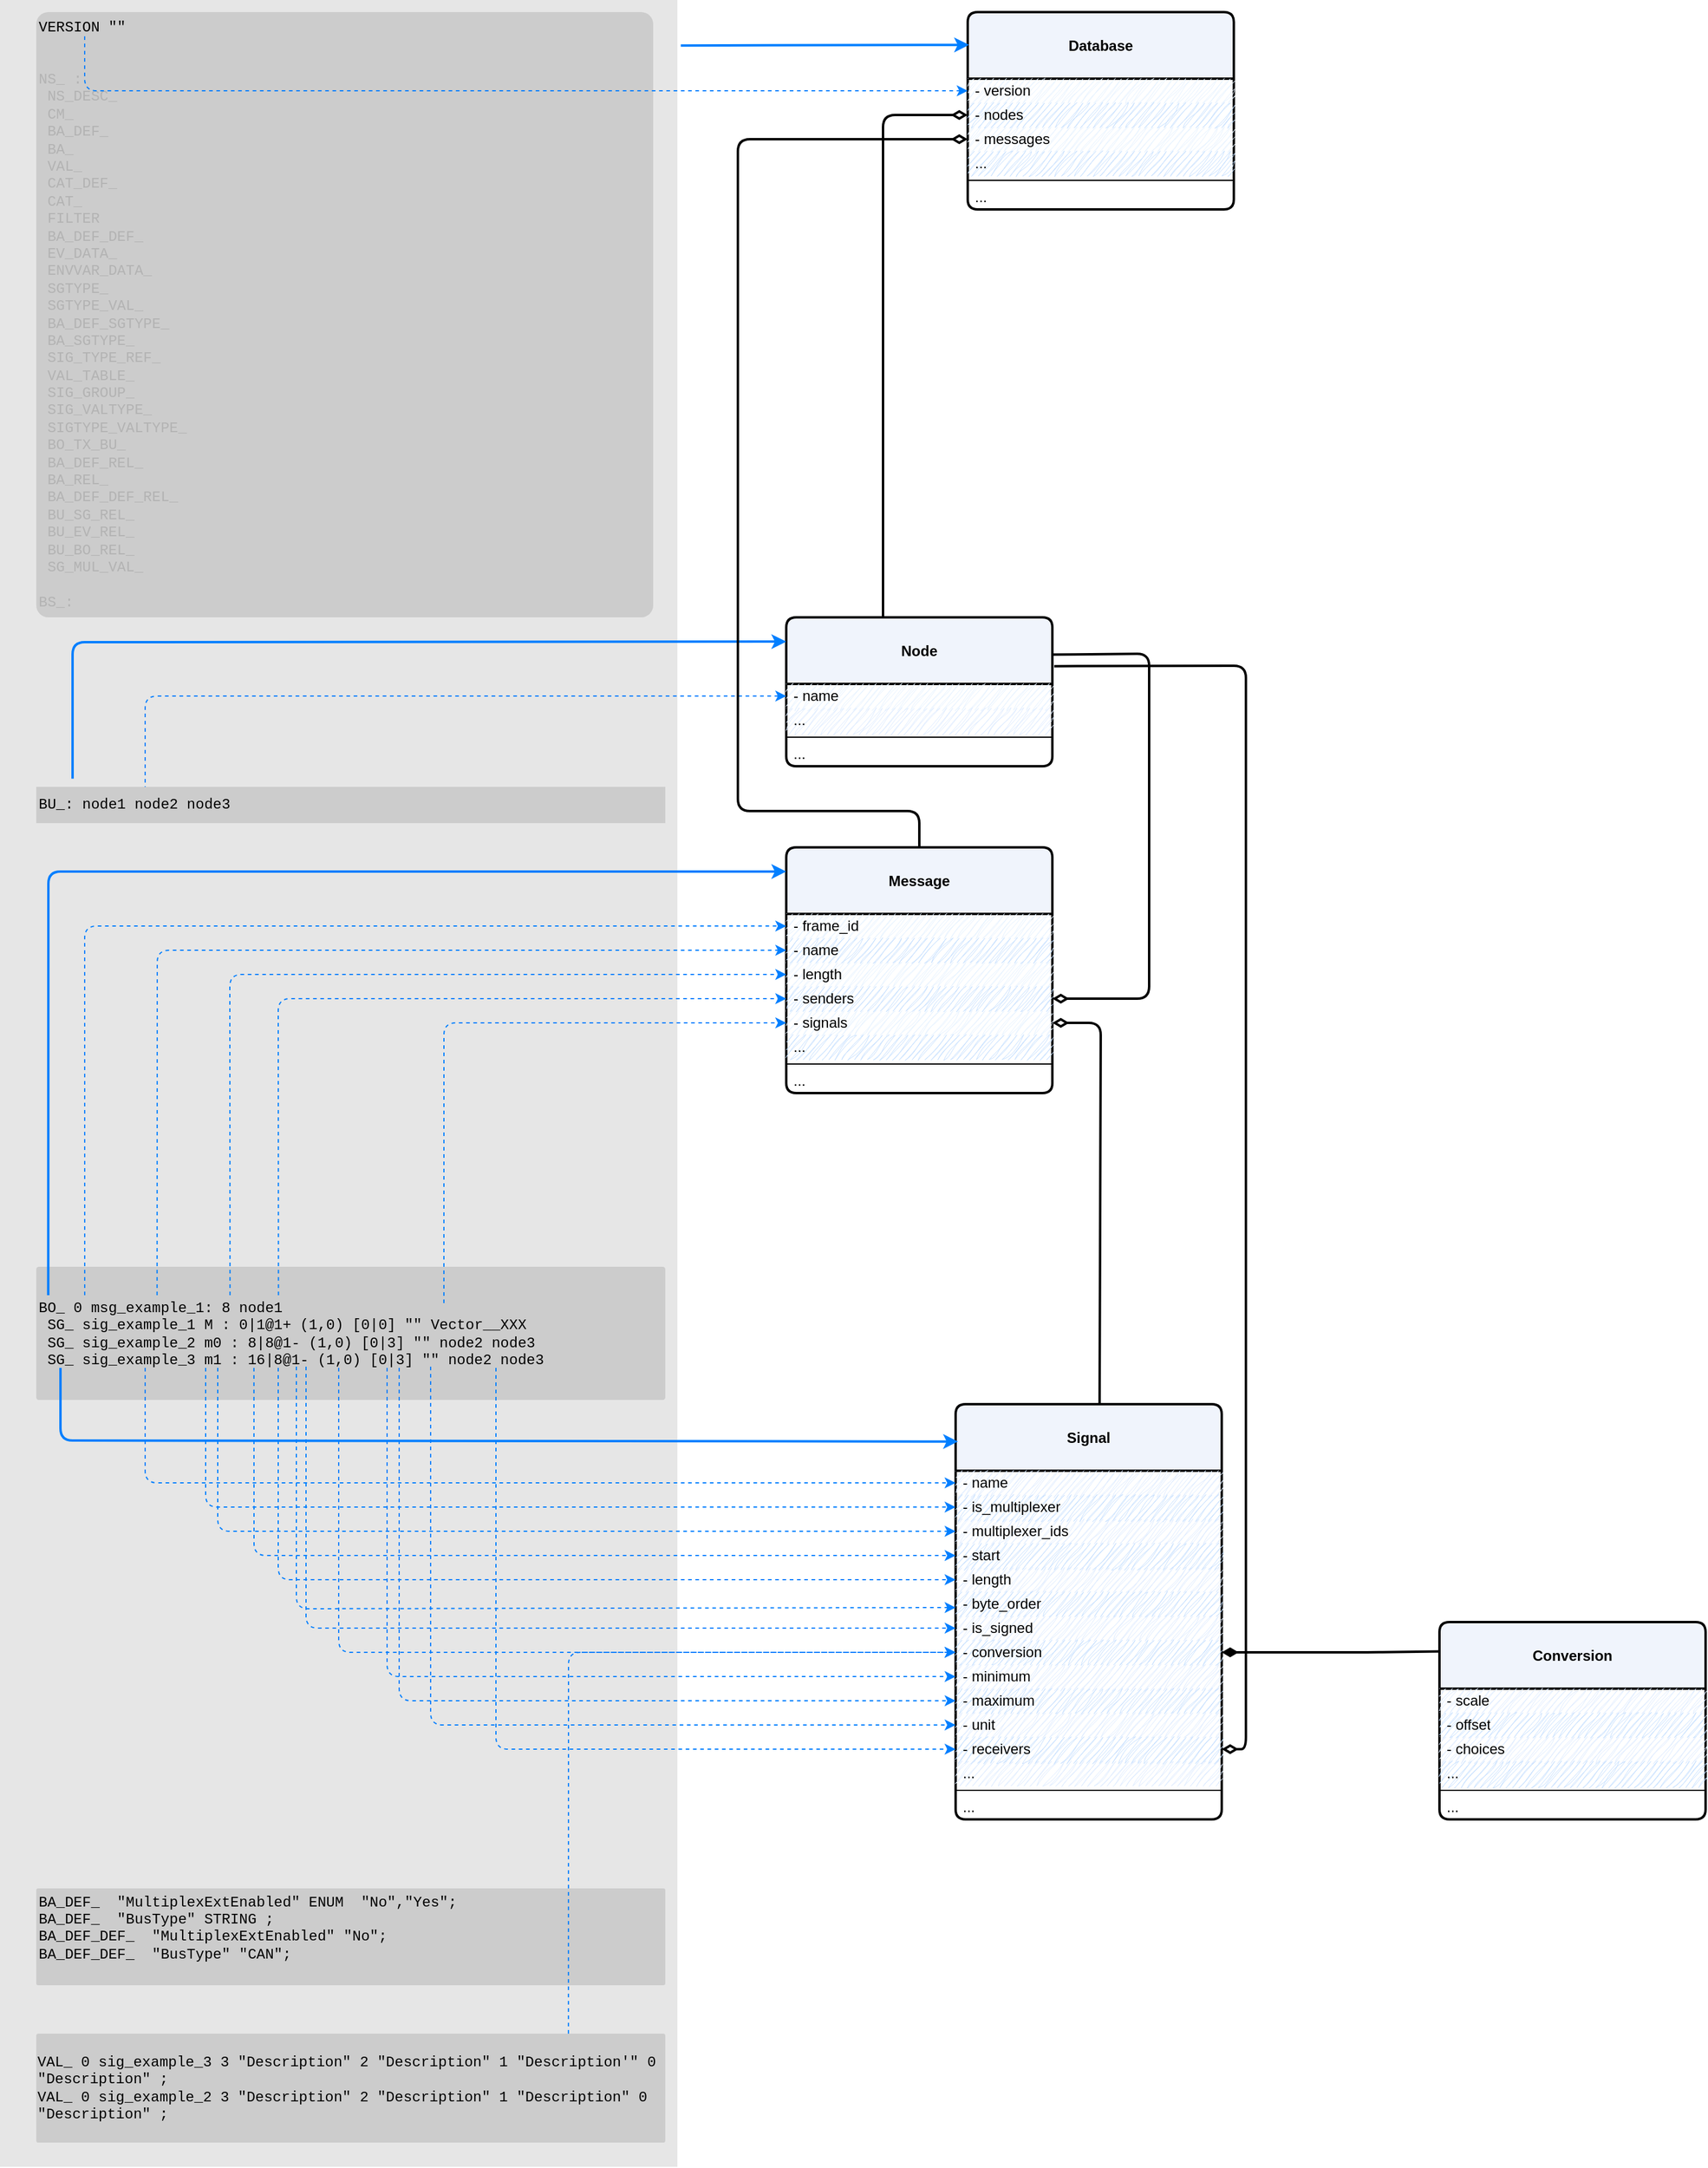 <mxfile>
    <diagram id="0CQFVA6_GC00lFm2K_Ry" name="第 1 页">
        <mxGraphModel dx="1239" dy="2498" grid="1" gridSize="10" guides="1" tooltips="1" connect="1" arrows="1" fold="1" page="1" pageScale="1" pageWidth="1169" pageHeight="1654" math="0" shadow="0">
            <root>
                <mxCell id="0"/>
                <mxCell id="1" parent="0"/>
                <mxCell id="150" value="" style="rounded=0;whiteSpace=wrap;html=1;fillColor=#E6E6E6;strokeColor=none;" vertex="1" parent="1">
                    <mxGeometry x="90" y="-310" width="560" height="1790" as="geometry"/>
                </mxCell>
                <mxCell id="94" value="&lt;div style=&quot;font-family: &amp;quot;Courier New&amp;quot;;&quot;&gt;&lt;font&gt;BO_ 0 msg_example_1: 8 node1&lt;/font&gt;&lt;/div&gt;&lt;div style=&quot;font-family: &amp;quot;Courier New&amp;quot;;&quot;&gt;&lt;font&gt;&amp;nbsp;SG_ sig_example_1 M : 0|1@1+ (1,0) [0|0] &quot;&quot;&amp;nbsp;&lt;/font&gt;&lt;span style=&quot;background-color: transparent; color: rgb(0, 0, 0);&quot;&gt;Vector__XXX&lt;/span&gt;&lt;/div&gt;&lt;div style=&quot;font-family: &amp;quot;Courier New&amp;quot;;&quot;&gt;&lt;font&gt;&amp;nbsp;SG_ sig_example_2 m0 : 8|8@1- (1,0) [0|3] &quot;&quot; node2 node3&lt;/font&gt;&lt;/div&gt;&lt;div style=&quot;font-family: &amp;quot;Courier New&amp;quot;;&quot;&gt;&lt;font&gt;&amp;nbsp;SG_ sig_example_3 m1 : 16|8@1- (1,0) [0|3] &quot;&quot; node2 node3&lt;/font&gt;&lt;/div&gt;" style="text;html=1;align=left;verticalAlign=middle;whiteSpace=wrap;rounded=1;fillColor=#CCCCCC;arcSize=2;" parent="1" vertex="1">
                    <mxGeometry x="120" y="736.5" width="520" height="110" as="geometry"/>
                </mxCell>
                <mxCell id="41" value="&lt;div&gt;&lt;br&gt;&lt;/div&gt;&lt;div&gt;&lt;b&gt;Node&lt;/b&gt;&lt;/div&gt;" style="swimlane;fontStyle=0;align=center;verticalAlign=top;childLayout=stackLayout;horizontal=1;startSize=55;horizontalStack=0;resizeParent=1;resizeParentMax=0;resizeLast=0;collapsible=0;marginBottom=0;html=1;whiteSpace=wrap;arcSize=5;rounded=1;strokeWidth=2;fillColor=#F0F4FC;" parent="1" vertex="1">
                    <mxGeometry x="740" y="200" width="220" height="123" as="geometry"/>
                </mxCell>
                <mxCell id="43" value="- name" style="text;html=1;strokeColor=none;fillColor=#E5F2FF;align=left;verticalAlign=middle;spacingLeft=4;spacingRight=4;overflow=hidden;rotatable=0;points=[[0,0.5],[1,0.5]];portConstraint=eastwest;whiteSpace=wrap;sketch=1;curveFitting=1;jiggle=2;" parent="41" vertex="1">
                    <mxGeometry y="55" width="220" height="20" as="geometry"/>
                </mxCell>
                <mxCell id="45" value="..." style="text;html=1;strokeColor=none;fillColor=#DDEBFF;align=left;verticalAlign=middle;spacingLeft=4;spacingRight=4;overflow=hidden;rotatable=0;points=[[0,0.5],[1,0.5]];portConstraint=eastwest;whiteSpace=wrap;sketch=1;curveFitting=1;jiggle=2;" parent="41" vertex="1">
                    <mxGeometry y="75" width="220" height="20" as="geometry"/>
                </mxCell>
                <mxCell id="46" value="" style="line;strokeWidth=1;fillColor=none;align=left;verticalAlign=middle;spacingTop=-1;spacingLeft=3;spacingRight=3;rotatable=0;labelPosition=right;points=[];portConstraint=eastwest;" parent="41" vertex="1">
                    <mxGeometry y="95" width="220" height="8" as="geometry"/>
                </mxCell>
                <mxCell id="48" value="..." style="text;html=1;strokeColor=none;fillColor=none;align=left;verticalAlign=middle;spacingLeft=4;spacingRight=4;overflow=hidden;rotatable=0;points=[[0,0.5],[1,0.5]];portConstraint=eastwest;whiteSpace=wrap;" parent="41" vertex="1">
                    <mxGeometry y="103" width="220" height="20" as="geometry"/>
                </mxCell>
                <mxCell id="50" value="&lt;div&gt;&lt;b&gt;&lt;br&gt;&lt;/b&gt;&lt;/div&gt;&lt;b&gt;Message&lt;/b&gt;" style="swimlane;fontStyle=0;align=center;verticalAlign=top;childLayout=stackLayout;horizontal=1;startSize=55;horizontalStack=0;resizeParent=1;resizeParentMax=0;resizeLast=0;collapsible=0;marginBottom=0;html=1;whiteSpace=wrap;rounded=1;arcSize=5;strokeWidth=2;fillColor=#F0F4FC;" parent="1" vertex="1">
                    <mxGeometry x="740" y="390" width="220" height="203" as="geometry"/>
                </mxCell>
                <mxCell id="71" value="- frame_id" style="text;html=1;strokeColor=none;fillColor=#E5F2FF;align=left;verticalAlign=middle;spacingLeft=4;spacingRight=4;overflow=hidden;rotatable=0;points=[[0,0.5],[1,0.5]];portConstraint=eastwest;whiteSpace=wrap;sketch=1;curveFitting=1;jiggle=2;" parent="50" vertex="1">
                    <mxGeometry y="55" width="220" height="20" as="geometry"/>
                </mxCell>
                <mxCell id="78" value="- name" style="text;html=1;strokeColor=none;fillColor=#C4DFFF;align=left;verticalAlign=middle;spacingLeft=4;spacingRight=4;overflow=hidden;rotatable=0;points=[[0,0.5],[1,0.5]];portConstraint=eastwest;whiteSpace=wrap;sketch=1;curveFitting=1;jiggle=2;" parent="50" vertex="1">
                    <mxGeometry y="75" width="220" height="20" as="geometry"/>
                </mxCell>
                <mxCell id="81" value="- length" style="text;html=1;strokeColor=none;fillColor=#E5F2FF;align=left;verticalAlign=middle;spacingLeft=4;spacingRight=4;overflow=hidden;rotatable=0;points=[[0,0.5],[1,0.5]];portConstraint=eastwest;whiteSpace=wrap;sketch=1;curveFitting=1;jiggle=2;" parent="50" vertex="1">
                    <mxGeometry y="95" width="220" height="20" as="geometry"/>
                </mxCell>
                <mxCell id="83" value="- senders" style="text;html=1;strokeColor=none;fillColor=#C4DFFF;align=left;verticalAlign=middle;spacingLeft=4;spacingRight=4;overflow=hidden;rotatable=0;points=[[0,0.5],[1,0.5]];portConstraint=eastwest;whiteSpace=wrap;sketch=1;curveFitting=1;jiggle=2;" parent="50" vertex="1">
                    <mxGeometry y="115" width="220" height="20" as="geometry"/>
                </mxCell>
                <mxCell id="52" value="- signals" style="text;html=1;strokeColor=none;fillColor=#E5F2FF;align=left;verticalAlign=middle;spacingLeft=4;spacingRight=4;overflow=hidden;rotatable=0;points=[[0,0.5],[1,0.5]];portConstraint=eastwest;whiteSpace=wrap;sketch=1;curveFitting=1;jiggle=2;" parent="50" vertex="1">
                    <mxGeometry y="135" width="220" height="20" as="geometry"/>
                </mxCell>
                <mxCell id="54" value="..." style="text;html=1;strokeColor=none;fillColor=#C4DFFF;align=left;verticalAlign=middle;spacingLeft=4;spacingRight=4;overflow=hidden;rotatable=0;points=[[0,0.5],[1,0.5]];portConstraint=eastwest;whiteSpace=wrap;sketch=1;curveFitting=1;jiggle=2;" parent="50" vertex="1">
                    <mxGeometry y="155" width="220" height="20" as="geometry"/>
                </mxCell>
                <mxCell id="55" value="" style="line;strokeWidth=1;fillColor=none;align=left;verticalAlign=middle;spacingTop=-1;spacingLeft=3;spacingRight=3;rotatable=0;labelPosition=right;points=[];portConstraint=eastwest;" parent="50" vertex="1">
                    <mxGeometry y="175" width="220" height="8" as="geometry"/>
                </mxCell>
                <mxCell id="57" value="..." style="text;html=1;strokeColor=none;fillColor=none;align=left;verticalAlign=middle;spacingLeft=4;spacingRight=4;overflow=hidden;rotatable=0;points=[[0,0.5],[1,0.5]];portConstraint=eastwest;whiteSpace=wrap;" parent="50" vertex="1">
                    <mxGeometry y="183" width="220" height="20" as="geometry"/>
                </mxCell>
                <mxCell id="59" value="&lt;div&gt;&lt;br&gt;&lt;/div&gt;&lt;b&gt;Signal&lt;/b&gt;" style="swimlane;fontStyle=0;align=center;verticalAlign=top;childLayout=stackLayout;horizontal=1;startSize=55;horizontalStack=0;resizeParent=1;resizeParentMax=0;resizeLast=0;collapsible=0;marginBottom=0;html=1;whiteSpace=wrap;arcSize=5;rounded=1;strokeWidth=2;fillColor=#F0F4FC;" parent="1" vertex="1">
                    <mxGeometry x="880" y="850" width="220" height="343" as="geometry"/>
                </mxCell>
                <mxCell id="61" value="- name" style="text;html=1;strokeColor=none;fillColor=#DDEBFF;align=left;verticalAlign=middle;spacingLeft=4;spacingRight=4;overflow=hidden;rotatable=0;points=[[0,0.5],[1,0.5]];portConstraint=eastwest;whiteSpace=wrap;sketch=1;curveFitting=1;jiggle=2;" parent="59" vertex="1">
                    <mxGeometry y="55" width="220" height="20" as="geometry"/>
                </mxCell>
                <mxCell id="87" value="- is_multiplexer" style="text;html=1;strokeColor=none;fillColor=#C4DFFF;align=left;verticalAlign=middle;spacingLeft=4;spacingRight=4;overflow=hidden;rotatable=0;points=[[0,0.5],[1,0.5]];portConstraint=eastwest;whiteSpace=wrap;sketch=1;curveFitting=1;jiggle=2;" parent="59" vertex="1">
                    <mxGeometry y="75" width="220" height="20" as="geometry"/>
                </mxCell>
                <mxCell id="107" value="- multiplexer_ids" style="text;html=1;strokeColor=none;fillColor=#DDEBFF;align=left;verticalAlign=middle;spacingLeft=4;spacingRight=4;overflow=hidden;rotatable=0;points=[[0,0.5],[1,0.5]];portConstraint=eastwest;whiteSpace=wrap;sketch=1;curveFitting=1;jiggle=2;" parent="59" vertex="1">
                    <mxGeometry y="95" width="220" height="20" as="geometry"/>
                </mxCell>
                <mxCell id="90" value="- start" style="text;html=1;strokeColor=none;fillColor=#C4DFFF;align=left;verticalAlign=middle;spacingLeft=4;spacingRight=4;overflow=hidden;rotatable=0;points=[[0,0.5],[1,0.5]];portConstraint=eastwest;whiteSpace=wrap;sketch=1;curveFitting=1;jiggle=2;" parent="59" vertex="1">
                    <mxGeometry y="115" width="220" height="20" as="geometry"/>
                </mxCell>
                <mxCell id="89" value="- length" style="text;html=1;strokeColor=none;fillColor=#DDEBFF;align=left;verticalAlign=middle;spacingLeft=4;spacingRight=4;overflow=hidden;rotatable=0;points=[[0,0.5],[1,0.5]];portConstraint=eastwest;whiteSpace=wrap;sketch=1;curveFitting=1;jiggle=2;" parent="59" vertex="1">
                    <mxGeometry y="135" width="220" height="20" as="geometry"/>
                </mxCell>
                <mxCell id="88" value="- byte_order" style="text;html=1;strokeColor=none;fillColor=#C4DFFF;align=left;verticalAlign=middle;spacingLeft=4;spacingRight=4;overflow=hidden;rotatable=0;points=[[0,0.5],[1,0.5]];portConstraint=eastwest;whiteSpace=wrap;sketch=1;curveFitting=1;jiggle=2;" parent="59" vertex="1">
                    <mxGeometry y="155" width="220" height="20" as="geometry"/>
                </mxCell>
                <mxCell id="91" value="- is_signed" style="text;html=1;strokeColor=none;fillColor=#DDEBFF;align=left;verticalAlign=middle;spacingLeft=4;spacingRight=4;overflow=hidden;rotatable=0;points=[[0,0.5],[1,0.5]];portConstraint=eastwest;whiteSpace=wrap;sketch=1;curveFitting=1;jiggle=2;" parent="59" vertex="1">
                    <mxGeometry y="175" width="220" height="20" as="geometry"/>
                </mxCell>
                <mxCell id="102" value="- conversion" style="text;html=1;strokeColor=none;fillColor=#C4DFFF;align=left;verticalAlign=middle;spacingLeft=4;spacingRight=4;overflow=hidden;rotatable=0;points=[[0,0.5],[1,0.5]];portConstraint=eastwest;whiteSpace=wrap;sketch=1;curveFitting=1;jiggle=2;" parent="59" vertex="1">
                    <mxGeometry y="195" width="220" height="20" as="geometry"/>
                </mxCell>
                <mxCell id="100" value="- minimum" style="text;html=1;strokeColor=none;fillColor=#DDEBFF;align=left;verticalAlign=middle;spacingLeft=4;spacingRight=4;overflow=hidden;rotatable=0;points=[[0,0.5],[1,0.5]];portConstraint=eastwest;whiteSpace=wrap;sketch=1;curveFitting=1;jiggle=2;" parent="59" vertex="1">
                    <mxGeometry y="215" width="220" height="20" as="geometry"/>
                </mxCell>
                <mxCell id="99" value="- maximum" style="text;html=1;strokeColor=none;fillColor=#C4DFFF;align=left;verticalAlign=middle;spacingLeft=4;spacingRight=4;overflow=hidden;rotatable=0;points=[[0,0.5],[1,0.5]];portConstraint=eastwest;whiteSpace=wrap;sketch=1;curveFitting=1;jiggle=2;" parent="59" vertex="1">
                    <mxGeometry y="235" width="220" height="20" as="geometry"/>
                </mxCell>
                <mxCell id="118" value="- unit" style="text;html=1;strokeColor=none;fillColor=#DDEBFF;align=left;verticalAlign=middle;spacingLeft=4;spacingRight=4;overflow=hidden;rotatable=0;points=[[0,0.5],[1,0.5]];portConstraint=eastwest;whiteSpace=wrap;sketch=1;curveFitting=1;jiggle=2;" parent="59" vertex="1">
                    <mxGeometry y="255" width="220" height="20" as="geometry"/>
                </mxCell>
                <mxCell id="103" value="- receivers" style="text;html=1;strokeColor=none;fillColor=#C4DFFF;align=left;verticalAlign=middle;spacingLeft=4;spacingRight=4;overflow=hidden;rotatable=0;points=[[0,0.5],[1,0.5]];portConstraint=eastwest;whiteSpace=wrap;sketch=1;curveFitting=1;jiggle=2;" parent="59" vertex="1">
                    <mxGeometry y="275" width="220" height="20" as="geometry"/>
                </mxCell>
                <mxCell id="63" value="..." style="text;html=1;strokeColor=none;fillColor=#DDEBFF;align=left;verticalAlign=middle;spacingLeft=4;spacingRight=4;overflow=hidden;rotatable=0;points=[[0,0.5],[1,0.5]];portConstraint=eastwest;whiteSpace=wrap;sketch=1;curveFitting=1;jiggle=2;" parent="59" vertex="1">
                    <mxGeometry y="295" width="220" height="20" as="geometry"/>
                </mxCell>
                <mxCell id="64" value="" style="line;strokeWidth=1;fillColor=none;align=left;verticalAlign=middle;spacingTop=-1;spacingLeft=3;spacingRight=3;rotatable=0;labelPosition=right;points=[];portConstraint=eastwest;" parent="59" vertex="1">
                    <mxGeometry y="315" width="220" height="8" as="geometry"/>
                </mxCell>
                <mxCell id="66" value="..." style="text;html=1;strokeColor=none;fillColor=none;align=left;verticalAlign=middle;spacingLeft=4;spacingRight=4;overflow=hidden;rotatable=0;points=[[0,0.5],[1,0.5]];portConstraint=eastwest;whiteSpace=wrap;" parent="59" vertex="1">
                    <mxGeometry y="323" width="220" height="20" as="geometry"/>
                </mxCell>
                <mxCell id="74" value="" style="endArrow=classic;html=1;entryX=0;entryY=0.163;entryDx=0;entryDy=0;entryPerimeter=0;strokeWidth=2;strokeColor=#007FFF;" parent="1" target="41" edge="1">
                    <mxGeometry width="50" height="50" relative="1" as="geometry">
                        <mxPoint x="150" y="333.27" as="sourcePoint"/>
                        <mxPoint x="160" y="90.002" as="targetPoint"/>
                        <Array as="points">
                            <mxPoint x="150" y="220.5"/>
                        </Array>
                    </mxGeometry>
                </mxCell>
                <mxCell id="76" value="" style="endArrow=classic;html=1;exitX=0.019;exitY=0.214;exitDx=0;exitDy=0;exitPerimeter=0;strokeWidth=2;strokeColor=#007FFF;" parent="1" source="94" edge="1">
                    <mxGeometry width="50" height="50" relative="1" as="geometry">
                        <mxPoint x="237.5" y="658.44" as="sourcePoint"/>
                        <mxPoint x="740" y="410" as="targetPoint"/>
                        <Array as="points">
                            <mxPoint x="130" y="410"/>
                        </Array>
                    </mxGeometry>
                </mxCell>
                <mxCell id="82" value="" style="endArrow=classic;html=1;entryX=0;entryY=0.5;entryDx=0;entryDy=0;dashed=1;fontStyle=1;exitX=0.308;exitY=0.214;exitDx=0;exitDy=0;exitPerimeter=0;strokeWidth=1;strokeColor=#007FFF;" parent="1" source="94" target="81" edge="1">
                    <mxGeometry width="50" height="50" relative="1" as="geometry">
                        <mxPoint x="298" y="668.44" as="sourcePoint"/>
                        <mxPoint x="968.0" y="503.44" as="targetPoint"/>
                        <Array as="points">
                            <mxPoint x="280" y="495"/>
                        </Array>
                    </mxGeometry>
                </mxCell>
                <mxCell id="84" value="" style="endArrow=classic;html=1;entryX=0;entryY=0.5;entryDx=0;entryDy=0;dashed=1;fontStyle=1;exitX=0.385;exitY=0.214;exitDx=0;exitDy=0;exitPerimeter=0;strokeWidth=1;strokeColor=#007FFF;" parent="1" source="94" target="83" edge="1">
                    <mxGeometry width="50" height="50" relative="1" as="geometry">
                        <mxPoint x="328" y="668.44" as="sourcePoint"/>
                        <mxPoint x="968.0" y="543.44" as="targetPoint"/>
                        <Array as="points">
                            <mxPoint x="320" y="515"/>
                        </Array>
                    </mxGeometry>
                </mxCell>
                <mxCell id="96" value="&lt;div style=&quot;font-family: &amp;quot;Courier New&amp;quot;;&quot;&gt;&lt;font&gt;BA_DEF_&amp;nbsp; &quot;MultiplexExtEnabled&quot; ENUM&amp;nbsp; &quot;No&quot;,&quot;Yes&quot;;&lt;/font&gt;&lt;/div&gt;&lt;div style=&quot;font-family: &amp;quot;Courier New&amp;quot;;&quot;&gt;&lt;font&gt;BA_DEF_&amp;nbsp; &quot;BusType&quot; STRING ;&lt;/font&gt;&lt;/div&gt;&lt;div style=&quot;font-family: &amp;quot;Courier New&amp;quot;;&quot;&gt;&lt;font&gt;BA_DEF_DEF_&amp;nbsp; &quot;MultiplexExtEnabled&quot; &quot;No&quot;;&lt;/font&gt;&lt;/div&gt;&lt;div style=&quot;font-family: &amp;quot;Courier New&amp;quot;;&quot;&gt;&lt;font&gt;BA_DEF_DEF_&amp;nbsp; &quot;BusType&quot; &quot;CAN&quot;;&lt;/font&gt;&lt;/div&gt;&lt;div style=&quot;font-family: &amp;quot;Courier New&amp;quot;;&quot;&gt;&lt;br&gt;&lt;/div&gt;" style="text;html=1;align=left;verticalAlign=middle;whiteSpace=wrap;rounded=1;fillColor=#CCCCCC;arcSize=2;" parent="1" vertex="1">
                    <mxGeometry x="120" y="1250" width="520" height="80" as="geometry"/>
                </mxCell>
                <mxCell id="77" value="" style="endArrow=classic;html=1;entryX=0;entryY=0.5;entryDx=0;entryDy=0;dashed=1;exitX=0.077;exitY=0.214;exitDx=0;exitDy=0;exitPerimeter=0;strokeWidth=1;strokeColor=#007FFF;" parent="1" source="94" target="71" edge="1">
                    <mxGeometry width="50" height="50" relative="1" as="geometry">
                        <mxPoint x="178" y="668.44" as="sourcePoint"/>
                        <mxPoint x="968.0" y="463.44" as="targetPoint"/>
                        <Array as="points">
                            <mxPoint x="160" y="455"/>
                        </Array>
                    </mxGeometry>
                </mxCell>
                <mxCell id="79" value="" style="endArrow=classic;html=1;entryX=0;entryY=0.5;entryDx=0;entryDy=0;dashed=1;exitX=0.192;exitY=0.214;exitDx=0;exitDy=0;exitPerimeter=0;strokeWidth=1;strokeColor=#007FFF;" parent="1" source="94" target="78" edge="1">
                    <mxGeometry width="50" height="50" relative="1" as="geometry">
                        <mxPoint x="218" y="668.44" as="sourcePoint"/>
                        <mxPoint x="968.0" y="483.44" as="targetPoint"/>
                        <Array as="points">
                            <mxPoint x="220" y="475"/>
                        </Array>
                    </mxGeometry>
                </mxCell>
                <mxCell id="86" value="" style="endArrow=classic;html=1;entryX=0;entryY=0.5;entryDx=0;entryDy=0;dashed=1;fontStyle=1;exitX=0.648;exitY=0.273;exitDx=0;exitDy=0;exitPerimeter=0;strokeWidth=1;strokeColor=#007FFF;" parent="1" source="94" target="52" edge="1">
                    <mxGeometry width="50" height="50" relative="1" as="geometry">
                        <mxPoint x="460" y="678.44" as="sourcePoint"/>
                        <mxPoint x="782" y="545" as="targetPoint"/>
                        <Array as="points">
                            <mxPoint x="457" y="535"/>
                        </Array>
                    </mxGeometry>
                </mxCell>
                <mxCell id="75" value="" style="endArrow=classic;html=1;entryX=0;entryY=0.5;entryDx=0;entryDy=0;dashed=1;strokeWidth=1;strokeColor=#007FFF;" parent="1" target="43" edge="1">
                    <mxGeometry width="50" height="50" relative="1" as="geometry">
                        <mxPoint x="210" y="342.5" as="sourcePoint"/>
                        <mxPoint x="100" y="236.5" as="targetPoint"/>
                        <Array as="points">
                            <mxPoint x="210" y="265"/>
                        </Array>
                    </mxGeometry>
                </mxCell>
                <mxCell id="30" value="&lt;font style=&quot;color: rgb(0, 0, 0);&quot;&gt;VERSION &quot;&quot;&lt;/font&gt;&lt;br&gt;&lt;br&gt;&lt;br&gt;NS_ :&amp;nbsp;&lt;br&gt;&amp;nbsp;NS_DESC_&lt;br&gt;&amp;nbsp;CM_&lt;br&gt;&amp;nbsp;BA_DEF_&lt;br&gt;&amp;nbsp;BA_&lt;br&gt;&amp;nbsp;VAL_&lt;br&gt;&amp;nbsp;CAT_DEF_&lt;br&gt;&amp;nbsp;CAT_&lt;br&gt;&amp;nbsp;FILTER&lt;br&gt;&amp;nbsp;BA_DEF_DEF_&lt;br&gt;&amp;nbsp;EV_DATA_&lt;br&gt;&amp;nbsp;ENVVAR_DATA_&lt;br&gt;&amp;nbsp;SGTYPE_&lt;br&gt;&amp;nbsp;SGTYPE_VAL_&lt;br&gt;&amp;nbsp;BA_DEF_SGTYPE_&lt;br&gt;&amp;nbsp;BA_SGTYPE_&lt;br&gt;&amp;nbsp;SIG_TYPE_REF_&lt;br&gt;&amp;nbsp;VAL_TABLE_&lt;br&gt;&amp;nbsp;SIG_GROUP_&lt;br&gt;&amp;nbsp;SIG_VALTYPE_&lt;br&gt;&amp;nbsp;SIGTYPE_VALTYPE_&lt;br&gt;&amp;nbsp;BO_TX_BU_&lt;br&gt;&amp;nbsp;BA_DEF_REL_&lt;br&gt;&amp;nbsp;BA_REL_&lt;br&gt;&amp;nbsp;BA_DEF_DEF_REL_&lt;br&gt;&amp;nbsp;BU_SG_REL_&lt;br&gt;&amp;nbsp;BU_EV_REL_&lt;br&gt;&amp;nbsp;BU_BO_REL_&lt;br&gt;&amp;nbsp;SG_MUL_VAL_&lt;br&gt;&lt;br&gt;BS_:" style="text;html=1;align=left;verticalAlign=middle;whiteSpace=wrap;rounded=1;fillColor=#CCCCCC;glass=0;shadow=0;strokeColor=none;fontFamily=Courier New;fontColor=#B3B3B3;arcSize=2;" parent="1" vertex="1">
                    <mxGeometry x="120" y="-300" width="510" height="500" as="geometry"/>
                </mxCell>
                <mxCell id="92" value="BU_: node1 node2 node3" style="text;html=1;align=left;verticalAlign=middle;whiteSpace=wrap;rounded=0;fillColor=#CCCCCC;fontFamily=Courier New;arcSize=2;" parent="1" vertex="1">
                    <mxGeometry x="120" y="340" width="520" height="30" as="geometry"/>
                </mxCell>
                <mxCell id="104" value="" style="endArrow=classic;html=1;exitX=0.019;exitY=0.214;exitDx=0;exitDy=0;exitPerimeter=0;strokeWidth=2;strokeColor=#007FFF;entryX=0.009;entryY=0.09;entryDx=0;entryDy=0;entryPerimeter=0;" parent="1" edge="1" target="59">
                    <mxGeometry width="50" height="50" relative="1" as="geometry">
                        <mxPoint x="140" y="820" as="sourcePoint"/>
                        <mxPoint x="740" y="880" as="targetPoint"/>
                        <Array as="points">
                            <mxPoint x="140" y="880"/>
                        </Array>
                    </mxGeometry>
                </mxCell>
                <mxCell id="105" value="" style="endArrow=classic;html=1;dashed=1;fontStyle=1;entryX=0;entryY=0.5;entryDx=0;entryDy=0;strokeWidth=1;strokeColor=#007FFF;" parent="1" target="61" edge="1">
                    <mxGeometry width="50" height="50" relative="1" as="geometry">
                        <mxPoint x="210" y="820" as="sourcePoint"/>
                        <mxPoint x="560" y="860" as="targetPoint"/>
                        <Array as="points">
                            <mxPoint x="210" y="915"/>
                        </Array>
                    </mxGeometry>
                </mxCell>
                <mxCell id="106" value="" style="endArrow=classic;html=1;dashed=1;fontStyle=1;entryX=0;entryY=0.5;entryDx=0;entryDy=0;strokeWidth=1;strokeColor=#007FFF;" parent="1" target="87" edge="1">
                    <mxGeometry width="50" height="50" relative="1" as="geometry">
                        <mxPoint x="260" y="820" as="sourcePoint"/>
                        <mxPoint x="790" y="915" as="targetPoint"/>
                        <Array as="points">
                            <mxPoint x="260" y="935"/>
                        </Array>
                    </mxGeometry>
                </mxCell>
                <mxCell id="108" value="" style="endArrow=classic;html=1;dashed=1;fontStyle=1;entryX=0;entryY=0.5;entryDx=0;entryDy=0;strokeWidth=1;strokeColor=#007FFF;" parent="1" target="107" edge="1">
                    <mxGeometry width="50" height="50" relative="1" as="geometry">
                        <mxPoint x="270" y="820" as="sourcePoint"/>
                        <mxPoint x="750" y="935" as="targetPoint"/>
                        <Array as="points">
                            <mxPoint x="270" y="955"/>
                        </Array>
                    </mxGeometry>
                </mxCell>
                <mxCell id="109" value="" style="endArrow=classic;html=1;dashed=1;fontStyle=1;entryX=0;entryY=0.5;entryDx=0;entryDy=0;exitX=0.346;exitY=0.759;exitDx=0;exitDy=0;exitPerimeter=0;strokeWidth=1;strokeColor=#007FFF;" parent="1" source="94" edge="1" target="90">
                    <mxGeometry width="50" height="50" relative="1" as="geometry">
                        <mxPoint x="270" y="840" as="sourcePoint"/>
                        <mxPoint x="740" y="975" as="targetPoint"/>
                        <Array as="points">
                            <mxPoint x="300" y="975"/>
                        </Array>
                    </mxGeometry>
                </mxCell>
                <mxCell id="110" value="" style="endArrow=classic;html=1;dashed=1;fontStyle=1;entryX=0;entryY=0.5;entryDx=0;entryDy=0;exitX=0.346;exitY=0.759;exitDx=0;exitDy=0;exitPerimeter=0;strokeWidth=1;strokeColor=#007FFF;" parent="1" target="89" edge="1">
                    <mxGeometry width="50" height="50" relative="1" as="geometry">
                        <mxPoint x="320" y="820" as="sourcePoint"/>
                        <mxPoint x="760" y="975" as="targetPoint"/>
                        <Array as="points">
                            <mxPoint x="320" y="995"/>
                        </Array>
                    </mxGeometry>
                </mxCell>
                <mxCell id="111" value="" style="endArrow=classic;html=1;dashed=1;fontStyle=1;entryX=0;entryY=0.65;entryDx=0;entryDy=0;exitX=0.346;exitY=0.759;exitDx=0;exitDy=0;exitPerimeter=0;entryPerimeter=0;strokeWidth=1;strokeColor=#007FFF;" parent="1" target="88" edge="1">
                    <mxGeometry width="50" height="50" relative="1" as="geometry">
                        <mxPoint x="335" y="819" as="sourcePoint"/>
                        <mxPoint x="740" y="1014" as="targetPoint"/>
                        <Array as="points">
                            <mxPoint x="335" y="1019"/>
                        </Array>
                    </mxGeometry>
                </mxCell>
                <mxCell id="112" value="" style="endArrow=classic;html=1;dashed=1;fontStyle=1;entryX=0;entryY=0.5;entryDx=0;entryDy=0;exitX=0.346;exitY=0.759;exitDx=0;exitDy=0;exitPerimeter=0;strokeWidth=1;strokeColor=#007FFF;" parent="1" target="91" edge="1">
                    <mxGeometry width="50" height="50" relative="1" as="geometry">
                        <mxPoint x="343" y="819" as="sourcePoint"/>
                        <mxPoint x="748" y="1018" as="targetPoint"/>
                        <Array as="points">
                            <mxPoint x="343" y="1035"/>
                        </Array>
                    </mxGeometry>
                </mxCell>
                <mxCell id="114" value="" style="endArrow=classic;html=1;dashed=1;fontStyle=1;entryX=0;entryY=0.5;entryDx=0;entryDy=0;exitX=0.346;exitY=0.759;exitDx=0;exitDy=0;exitPerimeter=0;strokeWidth=1;strokeColor=#007FFF;" parent="1" target="102" edge="1">
                    <mxGeometry width="50" height="50" relative="1" as="geometry">
                        <mxPoint x="370" y="820" as="sourcePoint"/>
                        <mxPoint x="767" y="1036" as="targetPoint"/>
                        <Array as="points">
                            <mxPoint x="370" y="1055"/>
                        </Array>
                    </mxGeometry>
                </mxCell>
                <mxCell id="115" value="" style="endArrow=classic;html=1;dashed=1;fontStyle=1;entryX=0;entryY=0.5;entryDx=0;entryDy=0;exitX=0.346;exitY=0.759;exitDx=0;exitDy=0;exitPerimeter=0;strokeWidth=1;strokeColor=#007FFF;" parent="1" target="100" edge="1">
                    <mxGeometry width="50" height="50" relative="1" as="geometry">
                        <mxPoint x="410" y="820" as="sourcePoint"/>
                        <mxPoint x="780" y="1055" as="targetPoint"/>
                        <Array as="points">
                            <mxPoint x="410" y="1075"/>
                        </Array>
                    </mxGeometry>
                </mxCell>
                <mxCell id="116" value="" style="endArrow=classic;html=1;dashed=1;fontStyle=1;entryX=0;entryY=0.5;entryDx=0;entryDy=0;exitX=0.346;exitY=0.759;exitDx=0;exitDy=0;exitPerimeter=0;strokeWidth=1;strokeColor=#007FFF;" parent="1" target="99" edge="1">
                    <mxGeometry width="50" height="50" relative="1" as="geometry">
                        <mxPoint x="420" y="820" as="sourcePoint"/>
                        <mxPoint x="750" y="1075" as="targetPoint"/>
                        <Array as="points">
                            <mxPoint x="420" y="1095"/>
                        </Array>
                    </mxGeometry>
                </mxCell>
                <mxCell id="117" value="" style="endArrow=classic;html=1;dashed=1;fontStyle=1;entryX=0;entryY=0.5;entryDx=0;entryDy=0;exitX=0.346;exitY=0.759;exitDx=0;exitDy=0;exitPerimeter=0;strokeWidth=1;strokeColor=#007FFF;" parent="1" target="103" edge="1">
                    <mxGeometry width="50" height="50" relative="1" as="geometry">
                        <mxPoint x="500" y="820" as="sourcePoint"/>
                        <mxPoint x="820" y="1095" as="targetPoint"/>
                        <Array as="points">
                            <mxPoint x="500" y="1135"/>
                        </Array>
                    </mxGeometry>
                </mxCell>
                <mxCell id="119" value="" style="endArrow=classic;html=1;dashed=1;fontStyle=1;entryX=0;entryY=0.5;entryDx=0;entryDy=0;exitX=0.346;exitY=0.759;exitDx=0;exitDy=0;exitPerimeter=0;strokeWidth=1;strokeColor=#007FFF;" parent="1" target="118" edge="1">
                    <mxGeometry width="50" height="50" relative="1" as="geometry">
                        <mxPoint x="446" y="819" as="sourcePoint"/>
                        <mxPoint x="686" y="1134" as="targetPoint"/>
                        <Array as="points">
                            <mxPoint x="446" y="1115"/>
                        </Array>
                    </mxGeometry>
                </mxCell>
                <mxCell id="120" value="&lt;div style=&quot;font-family: &amp;quot;Courier New&amp;quot;; text-align: left;&quot;&gt;VAL_ 0 sig_example_3 3 &quot;Description&quot; 2 &quot;Description&quot; 1 &quot;Description&#39;&quot; 0 &quot;Description&quot; ;&lt;/div&gt;&lt;div style=&quot;font-family: &amp;quot;Courier New&amp;quot;; text-align: left;&quot;&gt;VAL_ 0 sig_example_2 3 &quot;Description&quot; 2 &quot;Description&quot; 1 &quot;Description&quot; 0 &quot;Description&quot; ;&lt;/div&gt;" style="text;html=1;align=center;verticalAlign=middle;whiteSpace=wrap;rounded=1;fillColor=#CCCCCC;arcSize=2;" parent="1" vertex="1">
                    <mxGeometry x="120" y="1370" width="520" height="90" as="geometry"/>
                </mxCell>
                <mxCell id="121" value="" style="endArrow=classic;html=1;dashed=1;fontStyle=1;entryX=0;entryY=0.5;entryDx=0;entryDy=0;exitX=0.846;exitY=0;exitDx=0;exitDy=0;exitPerimeter=0;strokeWidth=1;strokeColor=#007FFF;" parent="1" source="120" edge="1" target="102">
                    <mxGeometry width="50" height="50" relative="1" as="geometry">
                        <mxPoint x="500" y="740" as="sourcePoint"/>
                        <mxPoint x="740" y="1055" as="targetPoint"/>
                        <Array as="points">
                            <mxPoint x="560" y="1055"/>
                        </Array>
                    </mxGeometry>
                </mxCell>
                <mxCell id="122" value="" style="endArrow=none;startArrow=diamondThin;endFill=0;startFill=0;html=1;verticalAlign=bottom;labelBackgroundColor=none;strokeWidth=2;startSize=8;endSize=8;exitX=1;exitY=0.5;exitDx=0;exitDy=0;entryX=1;entryY=0.25;entryDx=0;entryDy=0;" parent="1" source="83" target="41" edge="1">
                    <mxGeometry width="160" relative="1" as="geometry">
                        <mxPoint x="990" y="520" as="sourcePoint"/>
                        <mxPoint x="1150" y="520" as="targetPoint"/>
                        <Array as="points">
                            <mxPoint x="1040" y="515"/>
                            <mxPoint x="1040" y="230"/>
                        </Array>
                    </mxGeometry>
                </mxCell>
                <mxCell id="123" value="" style="endArrow=none;startArrow=diamondThin;endFill=0;startFill=0;html=1;verticalAlign=bottom;labelBackgroundColor=none;strokeWidth=2;startSize=8;endSize=8;exitX=1;exitY=0.5;exitDx=0;exitDy=0;entryX=1.007;entryY=0.328;entryDx=0;entryDy=0;entryPerimeter=0;" parent="1" source="103" target="41" edge="1">
                    <mxGeometry width="160" relative="1" as="geometry">
                        <mxPoint x="955" y="1135" as="sourcePoint"/>
                        <mxPoint x="-40" y="200" as="targetPoint"/>
                        <Array as="points">
                            <mxPoint x="1120" y="1135"/>
                            <mxPoint x="1120" y="240"/>
                        </Array>
                    </mxGeometry>
                </mxCell>
                <mxCell id="124" value="" style="endArrow=none;startArrow=diamondThin;endFill=0;startFill=0;html=1;verticalAlign=bottom;labelBackgroundColor=none;strokeWidth=2;startSize=8;endSize=8;exitX=1;exitY=0.5;exitDx=0;exitDy=0;entryX=0.541;entryY=0.003;entryDx=0;entryDy=0;entryPerimeter=0;" parent="1" source="52" target="59" edge="1">
                    <mxGeometry width="160" relative="1" as="geometry">
                        <mxPoint x="970" y="525" as="sourcePoint"/>
                        <mxPoint x="-35" y="210" as="targetPoint"/>
                        <Array as="points">
                            <mxPoint x="1000" y="535"/>
                        </Array>
                    </mxGeometry>
                </mxCell>
                <mxCell id="132" value="&lt;div&gt;&lt;b&gt;&lt;br&gt;&lt;/b&gt;&lt;/div&gt;&lt;b&gt;Conversion&lt;/b&gt;" style="swimlane;fontStyle=0;align=center;verticalAlign=top;childLayout=stackLayout;horizontal=1;startSize=55;horizontalStack=0;resizeParent=1;resizeParentMax=0;resizeLast=0;collapsible=0;marginBottom=0;html=1;whiteSpace=wrap;arcSize=5;rounded=1;strokeWidth=2;fillColor=#F0F4FC;" parent="1" vertex="1">
                    <mxGeometry x="1280" y="1030" width="220" height="163" as="geometry"/>
                </mxCell>
                <mxCell id="133" value="- scale" style="text;html=1;strokeColor=none;fillColor=#DDEBFF;align=left;verticalAlign=middle;spacingLeft=4;spacingRight=4;overflow=hidden;rotatable=0;points=[[0,0.5],[1,0.5]];portConstraint=eastwest;whiteSpace=wrap;sketch=1;curveFitting=1;jiggle=2;" parent="132" vertex="1">
                    <mxGeometry y="55" width="220" height="20" as="geometry"/>
                </mxCell>
                <mxCell id="141" value="- offset" style="text;html=1;strokeColor=none;fillColor=#C4DFFF;align=left;verticalAlign=middle;spacingLeft=4;spacingRight=4;overflow=hidden;rotatable=0;points=[[0,0.5],[1,0.5]];portConstraint=eastwest;whiteSpace=wrap;sketch=1;curveFitting=1;jiggle=2;" parent="132" vertex="1">
                    <mxGeometry y="75" width="220" height="20" as="geometry"/>
                </mxCell>
                <mxCell id="142" value="- choices" style="text;html=1;strokeColor=none;fillColor=#DDEBFF;align=left;verticalAlign=middle;spacingLeft=4;spacingRight=4;overflow=hidden;rotatable=0;points=[[0,0.5],[1,0.5]];portConstraint=eastwest;whiteSpace=wrap;sketch=1;curveFitting=1;jiggle=2;" parent="132" vertex="1">
                    <mxGeometry y="95" width="220" height="20" as="geometry"/>
                </mxCell>
                <mxCell id="145" value="..." style="text;html=1;strokeColor=none;fillColor=#C4DFFF;align=left;verticalAlign=middle;spacingLeft=4;spacingRight=4;overflow=hidden;rotatable=0;points=[[0,0.5],[1,0.5]];portConstraint=eastwest;whiteSpace=wrap;sketch=1;curveFitting=1;jiggle=2;" parent="132" vertex="1">
                    <mxGeometry y="115" width="220" height="20" as="geometry"/>
                </mxCell>
                <mxCell id="146" value="" style="line;strokeWidth=1;fillColor=none;align=left;verticalAlign=middle;spacingTop=-1;spacingLeft=3;spacingRight=3;rotatable=0;labelPosition=right;points=[];portConstraint=eastwest;" parent="132" vertex="1">
                    <mxGeometry y="135" width="220" height="8" as="geometry"/>
                </mxCell>
                <mxCell id="147" value="..." style="text;html=1;strokeColor=none;fillColor=none;align=left;verticalAlign=middle;spacingLeft=4;spacingRight=4;overflow=hidden;rotatable=0;points=[[0,0.5],[1,0.5]];portConstraint=eastwest;whiteSpace=wrap;" parent="132" vertex="1">
                    <mxGeometry y="143" width="220" height="20" as="geometry"/>
                </mxCell>
                <mxCell id="149" value="" style="endArrow=none;startArrow=diamondThin;endFill=0;startFill=1;html=1;verticalAlign=bottom;labelBackgroundColor=none;strokeWidth=2;startSize=8;endSize=8;exitX=1;exitY=0.5;exitDx=0;exitDy=0;entryX=0;entryY=0.149;entryDx=0;entryDy=0;entryPerimeter=0;" parent="1" source="102" target="132" edge="1">
                    <mxGeometry width="160" relative="1" as="geometry">
                        <mxPoint x="990" y="1050" as="sourcePoint"/>
                        <mxPoint x="1150" y="1050" as="targetPoint"/>
                        <Array as="points">
                            <mxPoint x="1220" y="1055"/>
                        </Array>
                    </mxGeometry>
                </mxCell>
                <mxCell id="151" value="&lt;div&gt;&lt;br&gt;&lt;/div&gt;Database" style="swimlane;fontStyle=1;align=center;verticalAlign=top;childLayout=stackLayout;horizontal=1;startSize=55;horizontalStack=0;resizeParent=1;resizeParentMax=0;resizeLast=0;collapsible=0;marginBottom=0;html=1;whiteSpace=wrap;arcSize=5;rounded=1;strokeWidth=2;fillColor=#F0F4FC;" vertex="1" parent="1">
                    <mxGeometry x="890" y="-300" width="220" height="163" as="geometry"/>
                </mxCell>
                <mxCell id="152" value="- version" style="text;html=1;strokeColor=none;fillColor=#E5F2FF;align=left;verticalAlign=middle;spacingLeft=4;spacingRight=4;overflow=hidden;rotatable=0;points=[[0,0.5],[1,0.5]];portConstraint=eastwest;whiteSpace=wrap;sketch=1;curveFitting=1;jiggle=2;" vertex="1" parent="151">
                    <mxGeometry y="55" width="220" height="20" as="geometry"/>
                </mxCell>
                <mxCell id="157" value="- nodes" style="text;html=1;strokeColor=none;fillColor=#C4DFFF;align=left;verticalAlign=middle;spacingLeft=4;spacingRight=4;overflow=hidden;rotatable=0;points=[[0,0.5],[1,0.5]];portConstraint=eastwest;whiteSpace=wrap;sketch=1;curveFitting=1;jiggle=2;" vertex="1" parent="151">
                    <mxGeometry y="75" width="220" height="20" as="geometry"/>
                </mxCell>
                <mxCell id="156" value="- messages" style="text;html=1;strokeColor=none;fillColor=#E5F2FF;align=left;verticalAlign=middle;spacingLeft=4;spacingRight=4;overflow=hidden;rotatable=0;points=[[0,0.5],[1,0.5]];portConstraint=eastwest;whiteSpace=wrap;sketch=1;curveFitting=1;jiggle=2;" vertex="1" parent="151">
                    <mxGeometry y="95" width="220" height="20" as="geometry"/>
                </mxCell>
                <mxCell id="153" value="..." style="text;html=1;strokeColor=none;fillColor=#C4DFFF;align=left;verticalAlign=middle;spacingLeft=4;spacingRight=4;overflow=hidden;rotatable=0;points=[[0,0.5],[1,0.5]];portConstraint=eastwest;whiteSpace=wrap;sketch=1;curveFitting=1;jiggle=2;" vertex="1" parent="151">
                    <mxGeometry y="115" width="220" height="20" as="geometry"/>
                </mxCell>
                <mxCell id="154" value="" style="line;strokeWidth=1;fillColor=none;align=left;verticalAlign=middle;spacingTop=-1;spacingLeft=3;spacingRight=3;rotatable=0;labelPosition=right;points=[];portConstraint=eastwest;" vertex="1" parent="151">
                    <mxGeometry y="135" width="220" height="8" as="geometry"/>
                </mxCell>
                <mxCell id="155" value="..." style="text;html=1;strokeColor=none;fillColor=none;align=left;verticalAlign=middle;spacingLeft=4;spacingRight=4;overflow=hidden;rotatable=0;points=[[0,0.5],[1,0.5]];portConstraint=eastwest;whiteSpace=wrap;" vertex="1" parent="151">
                    <mxGeometry y="143" width="220" height="20" as="geometry"/>
                </mxCell>
                <mxCell id="158" value="" style="endArrow=classic;html=1;entryX=0.005;entryY=0.166;entryDx=0;entryDy=0;entryPerimeter=0;strokeWidth=2;strokeColor=#007FFF;exitX=1.005;exitY=0.021;exitDx=0;exitDy=0;exitPerimeter=0;" edge="1" parent="1" source="150" target="151">
                    <mxGeometry width="50" height="50" relative="1" as="geometry">
                        <mxPoint x="650" y="-256.73" as="sourcePoint"/>
                        <mxPoint x="1240" y="-370" as="targetPoint"/>
                        <Array as="points"/>
                    </mxGeometry>
                </mxCell>
                <mxCell id="159" value="" style="endArrow=none;startArrow=diamondThin;endFill=0;startFill=0;html=1;verticalAlign=bottom;labelBackgroundColor=none;strokeWidth=2;startSize=8;endSize=8;exitX=0;exitY=0.5;exitDx=0;exitDy=0;" edge="1" parent="1" source="157">
                    <mxGeometry width="160" relative="1" as="geometry">
                        <mxPoint x="730" y="200" as="sourcePoint"/>
                        <mxPoint x="820" y="200" as="targetPoint"/>
                        <Array as="points">
                            <mxPoint x="820" y="-215"/>
                        </Array>
                    </mxGeometry>
                </mxCell>
                <mxCell id="160" value="" style="endArrow=none;startArrow=diamondThin;endFill=0;startFill=0;html=1;verticalAlign=bottom;labelBackgroundColor=none;strokeWidth=2;startSize=8;endSize=8;exitX=0;exitY=0.5;exitDx=0;exitDy=0;" edge="1" parent="1" source="156">
                    <mxGeometry width="160" relative="1" as="geometry">
                        <mxPoint x="1040" y="-175" as="sourcePoint"/>
                        <mxPoint x="850" y="390" as="targetPoint"/>
                        <Array as="points">
                            <mxPoint x="700" y="-195"/>
                            <mxPoint x="700" y="360"/>
                            <mxPoint x="850" y="360"/>
                        </Array>
                    </mxGeometry>
                </mxCell>
                <mxCell id="161" value="" style="endArrow=classic;html=1;entryX=0;entryY=0.5;entryDx=0;entryDy=0;dashed=1;strokeWidth=1;strokeColor=#007FFF;" edge="1" parent="1" target="152">
                    <mxGeometry width="50" height="50" relative="1" as="geometry">
                        <mxPoint x="160" y="-280" as="sourcePoint"/>
                        <mxPoint x="890" y="-230" as="targetPoint"/>
                        <Array as="points">
                            <mxPoint x="160" y="-235"/>
                        </Array>
                    </mxGeometry>
                </mxCell>
            </root>
        </mxGraphModel>
    </diagram>
</mxfile>